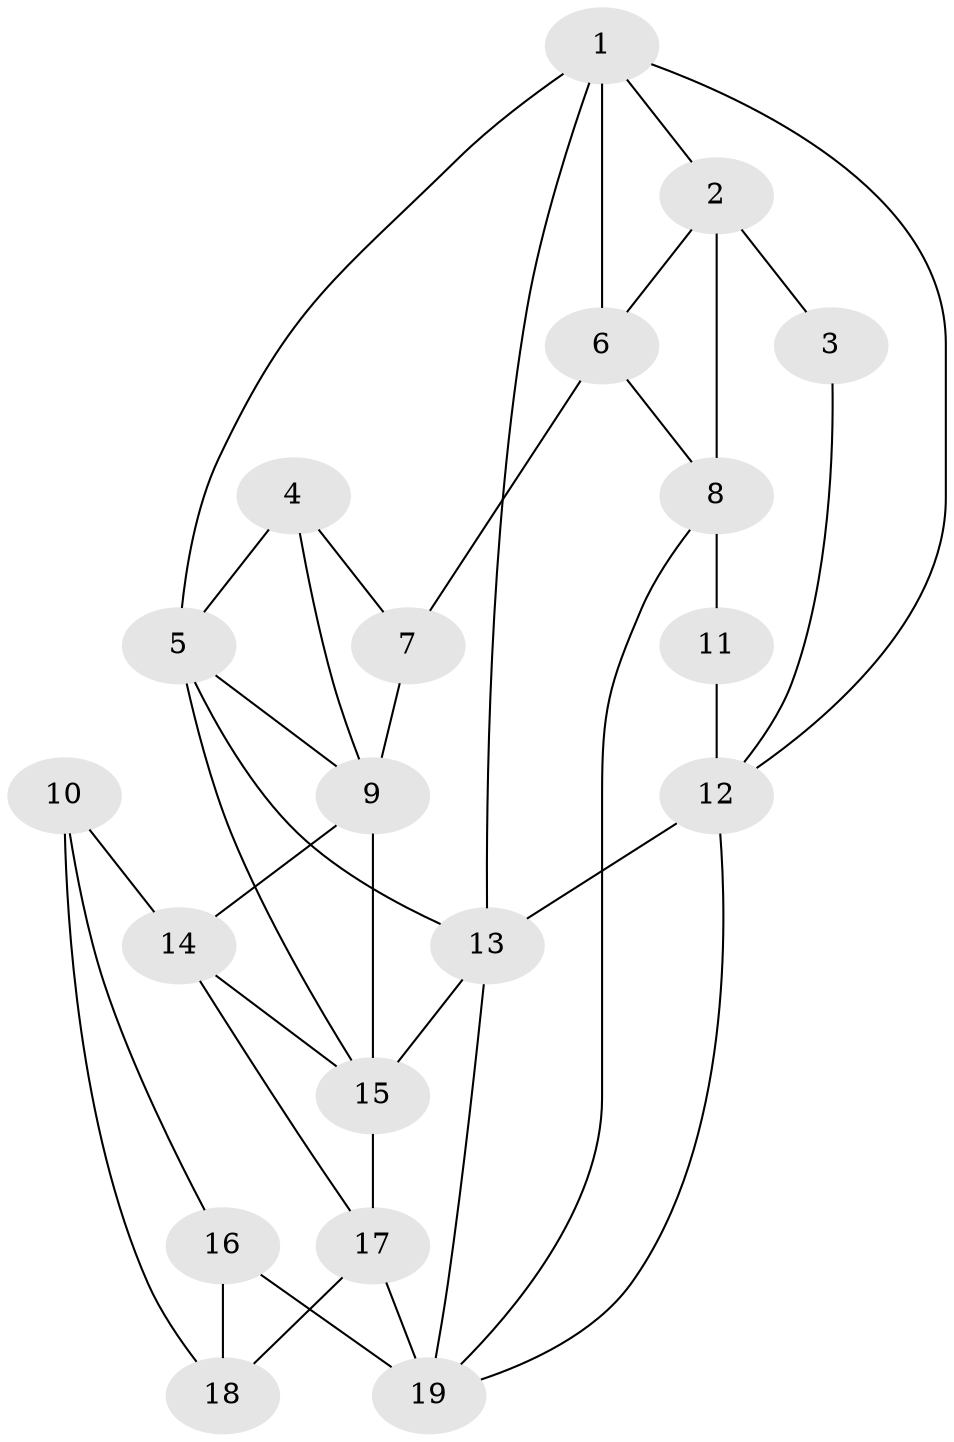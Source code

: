 // original degree distribution, {3: 0.05, 5: 0.45, 4: 0.25, 6: 0.25}
// Generated by graph-tools (version 1.1) at 2025/38/03/04/25 23:38:24]
// undirected, 19 vertices, 37 edges
graph export_dot {
  node [color=gray90,style=filled];
  1;
  2;
  3;
  4;
  5;
  6;
  7;
  8;
  9;
  10;
  11;
  12;
  13;
  14;
  15;
  16;
  17;
  18;
  19;
  1 -- 2 [weight=1.0];
  1 -- 5 [weight=1.0];
  1 -- 6 [weight=1.0];
  1 -- 12 [weight=1.0];
  1 -- 13 [weight=1.0];
  2 -- 3 [weight=1.0];
  2 -- 6 [weight=1.0];
  2 -- 8 [weight=1.0];
  3 -- 12 [weight=1.0];
  4 -- 5 [weight=1.0];
  4 -- 7 [weight=1.0];
  4 -- 9 [weight=1.0];
  5 -- 9 [weight=1.0];
  5 -- 13 [weight=1.0];
  5 -- 15 [weight=1.0];
  6 -- 7 [weight=2.0];
  6 -- 8 [weight=1.0];
  7 -- 9 [weight=1.0];
  8 -- 11 [weight=2.0];
  8 -- 19 [weight=1.0];
  9 -- 14 [weight=2.0];
  9 -- 15 [weight=1.0];
  10 -- 14 [weight=2.0];
  10 -- 16 [weight=1.0];
  10 -- 18 [weight=1.0];
  11 -- 12 [weight=2.0];
  12 -- 13 [weight=2.0];
  12 -- 19 [weight=1.0];
  13 -- 15 [weight=2.0];
  13 -- 19 [weight=1.0];
  14 -- 15 [weight=1.0];
  14 -- 17 [weight=1.0];
  15 -- 17 [weight=1.0];
  16 -- 18 [weight=1.0];
  16 -- 19 [weight=2.0];
  17 -- 18 [weight=1.0];
  17 -- 19 [weight=1.0];
}
